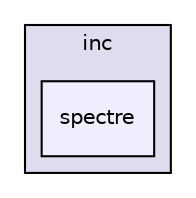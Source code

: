 digraph "spectre" {
  bgcolor=transparent;
  compound=true
  node [ fontsize="10", fontname="Helvetica"];
  edge [ labelfontsize="10", labelfontname="Helvetica"];
  subgraph clusterdir_ec0953884dab6ce756ca55940a0f7974 {
    graph [ bgcolor="#ddddee", pencolor="black", label="inc" fontname="Helvetica", fontsize="10", URL="dir_ec0953884dab6ce756ca55940a0f7974.html"]
  dir_4fc61d7f3fad4627038686a754536c10 [shape=box, label="spectre", style="filled", fillcolor="#eeeeff", pencolor="black", URL="dir_4fc61d7f3fad4627038686a754536c10.html"];
  }
}
